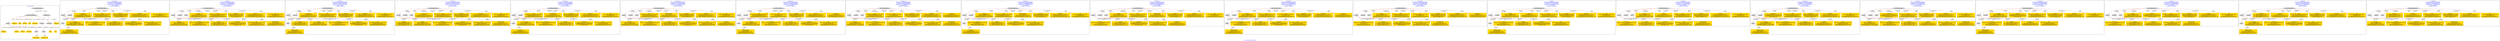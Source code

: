 digraph n0 {
fontcolor="blue"
remincross="true"
label="s26-s-san-francisco-moma.json"
subgraph cluster_0 {
label="1-correct model"
n2[style="filled",color="white",fillcolor="lightgray",label="CulturalHeritageObject1"];
n3[style="filled",color="white",fillcolor="lightgray",label="Person1"];
n4[shape="plaintext",style="filled",fillcolor="gold",label="dimensions"];
n5[shape="plaintext",style="filled",fillcolor="gold",label="credit"];
n6[shape="plaintext",style="filled",fillcolor="gold",label="copyright"];
n7[shape="plaintext",style="filled",fillcolor="gold",label="title"];
n8[shape="plaintext",style="filled",fillcolor="gold",label="accession-id"];
n9[style="filled",color="white",fillcolor="lightgray",label="Concept1"];
n10[style="filled",color="white",fillcolor="lightgray",label="Document1"];
n11[shape="plaintext",style="filled",fillcolor="gold",label="nationality"];
n12[shape="plaintext",style="filled",fillcolor="gold",label="birthYear"];
n13[shape="plaintext",style="filled",fillcolor="gold",label="deathYear"];
n14[shape="plaintext",style="filled",fillcolor="gold",label="artistName"];
n15[style="filled",color="white",fillcolor="lightgray",label="Place1"];
n16[style="filled",color="white",fillcolor="lightgray",label="Place2"];
n17[shape="plaintext",style="filled",fillcolor="gold",label="birthPlaceLabel"];
n18[shape="plaintext",style="filled",fillcolor="gold",label="deathPlaceLabel"];
n19[style="filled",color="white",fillcolor="lightgray",label="EuropeanaAggregation1"];
n20[style="filled",color="white",fillcolor="lightgray",label="WebResource1"];
n21[shape="plaintext",style="filled",fillcolor="gold",label="image-URL"];
n22[shape="plaintext",style="filled",fillcolor="gold",label="type"];
n23[shape="plaintext",style="filled",fillcolor="gold",label="url"];
}
subgraph cluster_1 {
label="candidate 0\nlink coherence:0.8571428571428571\nnode coherence:0.8666666666666667\nconfidence:0.5317163659790837\nmapping score:0.5721882836091895\ncost:211.99999\n-precision:0.64-recall:0.43"
n25[style="filled",color="white",fillcolor="lightgray",label="CulturalHeritageObject1"];
n26[style="filled",color="white",fillcolor="lightgray",label="Person1"];
n27[style="filled",color="white",fillcolor="lightgray",label="Concept1"];
n28[style="filled",color="white",fillcolor="lightgray",label="Place1"];
n29[shape="plaintext",style="filled",fillcolor="gold",label="copyright\n[Place,label,0.468]\n[Person,nameOfThePerson,0.402]\n[CulturalHeritageObject,provenance,0.069]\n[CulturalHeritageObject,title,0.061]"];
n30[shape="plaintext",style="filled",fillcolor="gold",label="credit\n[CulturalHeritageObject,provenance,0.873]\n[Person,nameOfThePerson,0.107]\n[CulturalHeritageObject,title,0.016]\n[CulturalHeritageObject,rightsHolder,0.004]"];
n31[shape="plaintext",style="filled",fillcolor="gold",label="dimensions\n[CulturalHeritageObject,extent,0.912]\n[Person,nameOfThePerson,0.088]\n[CulturalHeritageObject,title,0.0]\n[Person,dateOfDeath,0.0]"];
n32[shape="plaintext",style="filled",fillcolor="gold",label="birthPlaceLabel\n[Place,label,0.968]\n[Person,nameOfThePerson,0.015]\n[CulturalHeritageObject,title,0.013]\n[CulturalHeritageObject,provenance,0.004]"];
n33[shape="plaintext",style="filled",fillcolor="gold",label="artistName\n[Person,nameOfThePerson,0.905]\n[CulturalHeritageObject,provenance,0.077]\n[CulturalHeritageObject,title,0.013]\n[CulturalHeritageObject,accessionNumber,0.005]"];
n34[shape="plaintext",style="filled",fillcolor="gold",label="birthYear\n[Person,dateOfDeath,0.67]\n[Person,dateOfBirth,0.238]\n[CulturalHeritageObject,created,0.089]\n[CulturalHeritageObject,provenance,0.003]"];
n35[shape="plaintext",style="filled",fillcolor="gold",label="nationality\n[Person,countryAssociatedWithThePerson,0.993]\n[Place,label,0.007]\n[Person,nameOfThePerson,0.001]\n[CulturalHeritageObject,title,0.0]"];
n36[shape="plaintext",style="filled",fillcolor="gold",label="deathYear\n[Person,dateOfDeath,0.95]\n[CulturalHeritageObject,created,0.027]\n[Person,dateOfBirth,0.022]\n[CulturalHeritageObject,provenance,0.0]"];
n37[shape="plaintext",style="filled",fillcolor="gold",label="accession-id\n[Person,nameOfThePerson,0.761]\n[CulturalHeritageObject,provenance,0.095]\n[CulturalHeritageObject,extent,0.086]\n[Place,label,0.059]"];
n38[shape="plaintext",style="filled",fillcolor="gold",label="type\n[CulturalHeritageObject,provenance,0.595]\n[Concept,prefLabel,0.36]\n[CulturalHeritageObject,title,0.028]\n[CulturalHeritageObject,medium,0.016]"];
n39[shape="plaintext",style="filled",fillcolor="gold",label="title\n[CulturalHeritageObject,title,0.59]\n[Place,label,0.248]\n[Person,nameOfThePerson,0.142]\n[CulturalHeritageObject,provenance,0.021]"];
}
subgraph cluster_2 {
label="candidate 1\nlink coherence:0.8571428571428571\nnode coherence:0.8666666666666667\nconfidence:0.5317163659790837\nmapping score:0.5721882836091895\ncost:212.009992\n-precision:0.64-recall:0.43"
n41[style="filled",color="white",fillcolor="lightgray",label="CulturalHeritageObject1"];
n42[style="filled",color="white",fillcolor="lightgray",label="Person1"];
n43[style="filled",color="white",fillcolor="lightgray",label="Concept1"];
n44[style="filled",color="white",fillcolor="lightgray",label="Place1"];
n45[shape="plaintext",style="filled",fillcolor="gold",label="copyright\n[Place,label,0.468]\n[Person,nameOfThePerson,0.402]\n[CulturalHeritageObject,provenance,0.069]\n[CulturalHeritageObject,title,0.061]"];
n46[shape="plaintext",style="filled",fillcolor="gold",label="credit\n[CulturalHeritageObject,provenance,0.873]\n[Person,nameOfThePerson,0.107]\n[CulturalHeritageObject,title,0.016]\n[CulturalHeritageObject,rightsHolder,0.004]"];
n47[shape="plaintext",style="filled",fillcolor="gold",label="dimensions\n[CulturalHeritageObject,extent,0.912]\n[Person,nameOfThePerson,0.088]\n[CulturalHeritageObject,title,0.0]\n[Person,dateOfDeath,0.0]"];
n48[shape="plaintext",style="filled",fillcolor="gold",label="birthPlaceLabel\n[Place,label,0.968]\n[Person,nameOfThePerson,0.015]\n[CulturalHeritageObject,title,0.013]\n[CulturalHeritageObject,provenance,0.004]"];
n49[shape="plaintext",style="filled",fillcolor="gold",label="artistName\n[Person,nameOfThePerson,0.905]\n[CulturalHeritageObject,provenance,0.077]\n[CulturalHeritageObject,title,0.013]\n[CulturalHeritageObject,accessionNumber,0.005]"];
n50[shape="plaintext",style="filled",fillcolor="gold",label="birthYear\n[Person,dateOfDeath,0.67]\n[Person,dateOfBirth,0.238]\n[CulturalHeritageObject,created,0.089]\n[CulturalHeritageObject,provenance,0.003]"];
n51[shape="plaintext",style="filled",fillcolor="gold",label="nationality\n[Person,countryAssociatedWithThePerson,0.993]\n[Place,label,0.007]\n[Person,nameOfThePerson,0.001]\n[CulturalHeritageObject,title,0.0]"];
n52[shape="plaintext",style="filled",fillcolor="gold",label="deathYear\n[Person,dateOfDeath,0.95]\n[CulturalHeritageObject,created,0.027]\n[Person,dateOfBirth,0.022]\n[CulturalHeritageObject,provenance,0.0]"];
n53[shape="plaintext",style="filled",fillcolor="gold",label="accession-id\n[Person,nameOfThePerson,0.761]\n[CulturalHeritageObject,provenance,0.095]\n[CulturalHeritageObject,extent,0.086]\n[Place,label,0.059]"];
n54[shape="plaintext",style="filled",fillcolor="gold",label="type\n[CulturalHeritageObject,provenance,0.595]\n[Concept,prefLabel,0.36]\n[CulturalHeritageObject,title,0.028]\n[CulturalHeritageObject,medium,0.016]"];
n55[shape="plaintext",style="filled",fillcolor="gold",label="title\n[CulturalHeritageObject,title,0.59]\n[Place,label,0.248]\n[Person,nameOfThePerson,0.142]\n[CulturalHeritageObject,provenance,0.021]"];
}
subgraph cluster_3 {
label="candidate 10\nlink coherence:0.8571428571428571\nnode coherence:0.8666666666666667\nconfidence:0.48668911014012367\nmapping score:0.5571791983295361\ncost:211.99999\n-precision:0.5-recall:0.33"
n57[style="filled",color="white",fillcolor="lightgray",label="CulturalHeritageObject1"];
n58[style="filled",color="white",fillcolor="lightgray",label="Person1"];
n59[style="filled",color="white",fillcolor="lightgray",label="Concept1"];
n60[style="filled",color="white",fillcolor="lightgray",label="Place1"];
n61[shape="plaintext",style="filled",fillcolor="gold",label="copyright\n[Place,label,0.468]\n[Person,nameOfThePerson,0.402]\n[CulturalHeritageObject,provenance,0.069]\n[CulturalHeritageObject,title,0.061]"];
n62[shape="plaintext",style="filled",fillcolor="gold",label="credit\n[CulturalHeritageObject,provenance,0.873]\n[Person,nameOfThePerson,0.107]\n[CulturalHeritageObject,title,0.016]\n[CulturalHeritageObject,rightsHolder,0.004]"];
n63[shape="plaintext",style="filled",fillcolor="gold",label="dimensions\n[CulturalHeritageObject,extent,0.912]\n[Person,nameOfThePerson,0.088]\n[CulturalHeritageObject,title,0.0]\n[Person,dateOfDeath,0.0]"];
n64[shape="plaintext",style="filled",fillcolor="gold",label="birthPlaceLabel\n[Place,label,0.968]\n[Person,nameOfThePerson,0.015]\n[CulturalHeritageObject,title,0.013]\n[CulturalHeritageObject,provenance,0.004]"];
n65[shape="plaintext",style="filled",fillcolor="gold",label="artistName\n[Person,nameOfThePerson,0.905]\n[CulturalHeritageObject,provenance,0.077]\n[CulturalHeritageObject,title,0.013]\n[CulturalHeritageObject,accessionNumber,0.005]"];
n66[shape="plaintext",style="filled",fillcolor="gold",label="deathYear\n[Person,dateOfDeath,0.95]\n[CulturalHeritageObject,created,0.027]\n[Person,dateOfBirth,0.022]\n[CulturalHeritageObject,provenance,0.0]"];
n67[shape="plaintext",style="filled",fillcolor="gold",label="birthYear\n[Person,dateOfDeath,0.67]\n[Person,dateOfBirth,0.238]\n[CulturalHeritageObject,created,0.089]\n[CulturalHeritageObject,provenance,0.003]"];
n68[shape="plaintext",style="filled",fillcolor="gold",label="nationality\n[Person,countryAssociatedWithThePerson,0.993]\n[Place,label,0.007]\n[Person,nameOfThePerson,0.001]\n[CulturalHeritageObject,title,0.0]"];
n69[shape="plaintext",style="filled",fillcolor="gold",label="accession-id\n[Person,nameOfThePerson,0.761]\n[CulturalHeritageObject,provenance,0.095]\n[CulturalHeritageObject,extent,0.086]\n[Place,label,0.059]"];
n70[shape="plaintext",style="filled",fillcolor="gold",label="type\n[CulturalHeritageObject,provenance,0.595]\n[Concept,prefLabel,0.36]\n[CulturalHeritageObject,title,0.028]\n[CulturalHeritageObject,medium,0.016]"];
n71[shape="plaintext",style="filled",fillcolor="gold",label="title\n[CulturalHeritageObject,title,0.59]\n[Place,label,0.248]\n[Person,nameOfThePerson,0.142]\n[CulturalHeritageObject,provenance,0.021]"];
}
subgraph cluster_4 {
label="candidate 11\nlink coherence:0.8571428571428571\nnode coherence:0.8666666666666667\nconfidence:0.48668911014012367\nmapping score:0.5571791983295361\ncost:212.009992\n-precision:0.5-recall:0.33"
n73[style="filled",color="white",fillcolor="lightgray",label="CulturalHeritageObject1"];
n74[style="filled",color="white",fillcolor="lightgray",label="Person1"];
n75[style="filled",color="white",fillcolor="lightgray",label="Concept1"];
n76[style="filled",color="white",fillcolor="lightgray",label="Place1"];
n77[shape="plaintext",style="filled",fillcolor="gold",label="copyright\n[Place,label,0.468]\n[Person,nameOfThePerson,0.402]\n[CulturalHeritageObject,provenance,0.069]\n[CulturalHeritageObject,title,0.061]"];
n78[shape="plaintext",style="filled",fillcolor="gold",label="credit\n[CulturalHeritageObject,provenance,0.873]\n[Person,nameOfThePerson,0.107]\n[CulturalHeritageObject,title,0.016]\n[CulturalHeritageObject,rightsHolder,0.004]"];
n79[shape="plaintext",style="filled",fillcolor="gold",label="dimensions\n[CulturalHeritageObject,extent,0.912]\n[Person,nameOfThePerson,0.088]\n[CulturalHeritageObject,title,0.0]\n[Person,dateOfDeath,0.0]"];
n80[shape="plaintext",style="filled",fillcolor="gold",label="birthPlaceLabel\n[Place,label,0.968]\n[Person,nameOfThePerson,0.015]\n[CulturalHeritageObject,title,0.013]\n[CulturalHeritageObject,provenance,0.004]"];
n81[shape="plaintext",style="filled",fillcolor="gold",label="artistName\n[Person,nameOfThePerson,0.905]\n[CulturalHeritageObject,provenance,0.077]\n[CulturalHeritageObject,title,0.013]\n[CulturalHeritageObject,accessionNumber,0.005]"];
n82[shape="plaintext",style="filled",fillcolor="gold",label="deathYear\n[Person,dateOfDeath,0.95]\n[CulturalHeritageObject,created,0.027]\n[Person,dateOfBirth,0.022]\n[CulturalHeritageObject,provenance,0.0]"];
n83[shape="plaintext",style="filled",fillcolor="gold",label="birthYear\n[Person,dateOfDeath,0.67]\n[Person,dateOfBirth,0.238]\n[CulturalHeritageObject,created,0.089]\n[CulturalHeritageObject,provenance,0.003]"];
n84[shape="plaintext",style="filled",fillcolor="gold",label="nationality\n[Person,countryAssociatedWithThePerson,0.993]\n[Place,label,0.007]\n[Person,nameOfThePerson,0.001]\n[CulturalHeritageObject,title,0.0]"];
n85[shape="plaintext",style="filled",fillcolor="gold",label="accession-id\n[Person,nameOfThePerson,0.761]\n[CulturalHeritageObject,provenance,0.095]\n[CulturalHeritageObject,extent,0.086]\n[Place,label,0.059]"];
n86[shape="plaintext",style="filled",fillcolor="gold",label="type\n[CulturalHeritageObject,provenance,0.595]\n[Concept,prefLabel,0.36]\n[CulturalHeritageObject,title,0.028]\n[CulturalHeritageObject,medium,0.016]"];
n87[shape="plaintext",style="filled",fillcolor="gold",label="title\n[CulturalHeritageObject,title,0.59]\n[Place,label,0.248]\n[Person,nameOfThePerson,0.142]\n[CulturalHeritageObject,provenance,0.021]"];
}
subgraph cluster_5 {
label="candidate 12\nlink coherence:0.8571428571428571\nnode coherence:0.8666666666666667\nconfidence:0.48041875219092006\nmapping score:0.555089079013135\ncost:211.99999\n-precision:0.57-recall:0.38"
n89[style="filled",color="white",fillcolor="lightgray",label="CulturalHeritageObject1"];
n90[style="filled",color="white",fillcolor="lightgray",label="Person1"];
n91[style="filled",color="white",fillcolor="lightgray",label="Concept1"];
n92[style="filled",color="white",fillcolor="lightgray",label="Place1"];
n93[shape="plaintext",style="filled",fillcolor="gold",label="credit\n[CulturalHeritageObject,provenance,0.873]\n[Person,nameOfThePerson,0.107]\n[CulturalHeritageObject,title,0.016]\n[CulturalHeritageObject,rightsHolder,0.004]"];
n94[shape="plaintext",style="filled",fillcolor="gold",label="birthPlaceLabel\n[Place,label,0.968]\n[Person,nameOfThePerson,0.015]\n[CulturalHeritageObject,title,0.013]\n[CulturalHeritageObject,provenance,0.004]"];
n95[shape="plaintext",style="filled",fillcolor="gold",label="dimensions\n[CulturalHeritageObject,extent,0.912]\n[Person,nameOfThePerson,0.088]\n[CulturalHeritageObject,title,0.0]\n[Person,dateOfDeath,0.0]"];
n96[shape="plaintext",style="filled",fillcolor="gold",label="copyright\n[Place,label,0.468]\n[Person,nameOfThePerson,0.402]\n[CulturalHeritageObject,provenance,0.069]\n[CulturalHeritageObject,title,0.061]"];
n97[shape="plaintext",style="filled",fillcolor="gold",label="artistName\n[Person,nameOfThePerson,0.905]\n[CulturalHeritageObject,provenance,0.077]\n[CulturalHeritageObject,title,0.013]\n[CulturalHeritageObject,accessionNumber,0.005]"];
n98[shape="plaintext",style="filled",fillcolor="gold",label="birthYear\n[Person,dateOfDeath,0.67]\n[Person,dateOfBirth,0.238]\n[CulturalHeritageObject,created,0.089]\n[CulturalHeritageObject,provenance,0.003]"];
n99[shape="plaintext",style="filled",fillcolor="gold",label="nationality\n[Person,countryAssociatedWithThePerson,0.993]\n[Place,label,0.007]\n[Person,nameOfThePerson,0.001]\n[CulturalHeritageObject,title,0.0]"];
n100[shape="plaintext",style="filled",fillcolor="gold",label="deathYear\n[Person,dateOfDeath,0.95]\n[CulturalHeritageObject,created,0.027]\n[Person,dateOfBirth,0.022]\n[CulturalHeritageObject,provenance,0.0]"];
n101[shape="plaintext",style="filled",fillcolor="gold",label="accession-id\n[Person,nameOfThePerson,0.761]\n[CulturalHeritageObject,provenance,0.095]\n[CulturalHeritageObject,extent,0.086]\n[Place,label,0.059]"];
n102[shape="plaintext",style="filled",fillcolor="gold",label="type\n[CulturalHeritageObject,provenance,0.595]\n[Concept,prefLabel,0.36]\n[CulturalHeritageObject,title,0.028]\n[CulturalHeritageObject,medium,0.016]"];
n103[shape="plaintext",style="filled",fillcolor="gold",label="title\n[CulturalHeritageObject,title,0.59]\n[Place,label,0.248]\n[Person,nameOfThePerson,0.142]\n[CulturalHeritageObject,provenance,0.021]"];
}
subgraph cluster_6 {
label="candidate 13\nlink coherence:0.8571428571428571\nnode coherence:0.8666666666666667\nconfidence:0.48041875219092006\nmapping score:0.555089079013135\ncost:212.009992\n-precision:0.57-recall:0.38"
n105[style="filled",color="white",fillcolor="lightgray",label="CulturalHeritageObject1"];
n106[style="filled",color="white",fillcolor="lightgray",label="Person1"];
n107[style="filled",color="white",fillcolor="lightgray",label="Concept1"];
n108[style="filled",color="white",fillcolor="lightgray",label="Place1"];
n109[shape="plaintext",style="filled",fillcolor="gold",label="credit\n[CulturalHeritageObject,provenance,0.873]\n[Person,nameOfThePerson,0.107]\n[CulturalHeritageObject,title,0.016]\n[CulturalHeritageObject,rightsHolder,0.004]"];
n110[shape="plaintext",style="filled",fillcolor="gold",label="birthPlaceLabel\n[Place,label,0.968]\n[Person,nameOfThePerson,0.015]\n[CulturalHeritageObject,title,0.013]\n[CulturalHeritageObject,provenance,0.004]"];
n111[shape="plaintext",style="filled",fillcolor="gold",label="dimensions\n[CulturalHeritageObject,extent,0.912]\n[Person,nameOfThePerson,0.088]\n[CulturalHeritageObject,title,0.0]\n[Person,dateOfDeath,0.0]"];
n112[shape="plaintext",style="filled",fillcolor="gold",label="copyright\n[Place,label,0.468]\n[Person,nameOfThePerson,0.402]\n[CulturalHeritageObject,provenance,0.069]\n[CulturalHeritageObject,title,0.061]"];
n113[shape="plaintext",style="filled",fillcolor="gold",label="artistName\n[Person,nameOfThePerson,0.905]\n[CulturalHeritageObject,provenance,0.077]\n[CulturalHeritageObject,title,0.013]\n[CulturalHeritageObject,accessionNumber,0.005]"];
n114[shape="plaintext",style="filled",fillcolor="gold",label="birthYear\n[Person,dateOfDeath,0.67]\n[Person,dateOfBirth,0.238]\n[CulturalHeritageObject,created,0.089]\n[CulturalHeritageObject,provenance,0.003]"];
n115[shape="plaintext",style="filled",fillcolor="gold",label="nationality\n[Person,countryAssociatedWithThePerson,0.993]\n[Place,label,0.007]\n[Person,nameOfThePerson,0.001]\n[CulturalHeritageObject,title,0.0]"];
n116[shape="plaintext",style="filled",fillcolor="gold",label="deathYear\n[Person,dateOfDeath,0.95]\n[CulturalHeritageObject,created,0.027]\n[Person,dateOfBirth,0.022]\n[CulturalHeritageObject,provenance,0.0]"];
n117[shape="plaintext",style="filled",fillcolor="gold",label="accession-id\n[Person,nameOfThePerson,0.761]\n[CulturalHeritageObject,provenance,0.095]\n[CulturalHeritageObject,extent,0.086]\n[Place,label,0.059]"];
n118[shape="plaintext",style="filled",fillcolor="gold",label="type\n[CulturalHeritageObject,provenance,0.595]\n[Concept,prefLabel,0.36]\n[CulturalHeritageObject,title,0.028]\n[CulturalHeritageObject,medium,0.016]"];
n119[shape="plaintext",style="filled",fillcolor="gold",label="title\n[CulturalHeritageObject,title,0.59]\n[Place,label,0.248]\n[Person,nameOfThePerson,0.142]\n[CulturalHeritageObject,provenance,0.021]"];
}
subgraph cluster_7 {
label="candidate 14\nlink coherence:0.8571428571428571\nnode coherence:0.8666666666666667\nconfidence:0.47920460323805897\nmapping score:0.5546843626955146\ncost:211.99999\n-precision:0.57-recall:0.38"
n121[style="filled",color="white",fillcolor="lightgray",label="CulturalHeritageObject1"];
n122[style="filled",color="white",fillcolor="lightgray",label="Person1"];
n123[style="filled",color="white",fillcolor="lightgray",label="Concept1"];
n124[style="filled",color="white",fillcolor="lightgray",label="Place1"];
n125[shape="plaintext",style="filled",fillcolor="gold",label="credit\n[CulturalHeritageObject,provenance,0.873]\n[Person,nameOfThePerson,0.107]\n[CulturalHeritageObject,title,0.016]\n[CulturalHeritageObject,rightsHolder,0.004]"];
n126[shape="plaintext",style="filled",fillcolor="gold",label="title\n[CulturalHeritageObject,title,0.59]\n[Place,label,0.248]\n[Person,nameOfThePerson,0.142]\n[CulturalHeritageObject,provenance,0.021]"];
n127[shape="plaintext",style="filled",fillcolor="gold",label="dimensions\n[CulturalHeritageObject,extent,0.912]\n[Person,nameOfThePerson,0.088]\n[CulturalHeritageObject,title,0.0]\n[Person,dateOfDeath,0.0]"];
n128[shape="plaintext",style="filled",fillcolor="gold",label="birthPlaceLabel\n[Place,label,0.968]\n[Person,nameOfThePerson,0.015]\n[CulturalHeritageObject,title,0.013]\n[CulturalHeritageObject,provenance,0.004]"];
n129[shape="plaintext",style="filled",fillcolor="gold",label="artistName\n[Person,nameOfThePerson,0.905]\n[CulturalHeritageObject,provenance,0.077]\n[CulturalHeritageObject,title,0.013]\n[CulturalHeritageObject,accessionNumber,0.005]"];
n130[shape="plaintext",style="filled",fillcolor="gold",label="birthYear\n[Person,dateOfDeath,0.67]\n[Person,dateOfBirth,0.238]\n[CulturalHeritageObject,created,0.089]\n[CulturalHeritageObject,provenance,0.003]"];
n131[shape="plaintext",style="filled",fillcolor="gold",label="nationality\n[Person,countryAssociatedWithThePerson,0.993]\n[Place,label,0.007]\n[Person,nameOfThePerson,0.001]\n[CulturalHeritageObject,title,0.0]"];
n132[shape="plaintext",style="filled",fillcolor="gold",label="deathYear\n[Person,dateOfDeath,0.95]\n[CulturalHeritageObject,created,0.027]\n[Person,dateOfBirth,0.022]\n[CulturalHeritageObject,provenance,0.0]"];
n133[shape="plaintext",style="filled",fillcolor="gold",label="accession-id\n[Person,nameOfThePerson,0.761]\n[CulturalHeritageObject,provenance,0.095]\n[CulturalHeritageObject,extent,0.086]\n[Place,label,0.059]"];
n134[shape="plaintext",style="filled",fillcolor="gold",label="type\n[CulturalHeritageObject,provenance,0.595]\n[Concept,prefLabel,0.36]\n[CulturalHeritageObject,title,0.028]\n[CulturalHeritageObject,medium,0.016]"];
n135[shape="plaintext",style="filled",fillcolor="gold",label="copyright\n[Place,label,0.468]\n[Person,nameOfThePerson,0.402]\n[CulturalHeritageObject,provenance,0.069]\n[CulturalHeritageObject,title,0.061]"];
}
subgraph cluster_8 {
label="candidate 15\nlink coherence:0.8571428571428571\nnode coherence:0.8666666666666667\nconfidence:0.47920460323805897\nmapping score:0.5546843626955146\ncost:212.009992\n-precision:0.57-recall:0.38"
n137[style="filled",color="white",fillcolor="lightgray",label="CulturalHeritageObject1"];
n138[style="filled",color="white",fillcolor="lightgray",label="Person1"];
n139[style="filled",color="white",fillcolor="lightgray",label="Concept1"];
n140[style="filled",color="white",fillcolor="lightgray",label="Place1"];
n141[shape="plaintext",style="filled",fillcolor="gold",label="credit\n[CulturalHeritageObject,provenance,0.873]\n[Person,nameOfThePerson,0.107]\n[CulturalHeritageObject,title,0.016]\n[CulturalHeritageObject,rightsHolder,0.004]"];
n142[shape="plaintext",style="filled",fillcolor="gold",label="title\n[CulturalHeritageObject,title,0.59]\n[Place,label,0.248]\n[Person,nameOfThePerson,0.142]\n[CulturalHeritageObject,provenance,0.021]"];
n143[shape="plaintext",style="filled",fillcolor="gold",label="dimensions\n[CulturalHeritageObject,extent,0.912]\n[Person,nameOfThePerson,0.088]\n[CulturalHeritageObject,title,0.0]\n[Person,dateOfDeath,0.0]"];
n144[shape="plaintext",style="filled",fillcolor="gold",label="birthPlaceLabel\n[Place,label,0.968]\n[Person,nameOfThePerson,0.015]\n[CulturalHeritageObject,title,0.013]\n[CulturalHeritageObject,provenance,0.004]"];
n145[shape="plaintext",style="filled",fillcolor="gold",label="artistName\n[Person,nameOfThePerson,0.905]\n[CulturalHeritageObject,provenance,0.077]\n[CulturalHeritageObject,title,0.013]\n[CulturalHeritageObject,accessionNumber,0.005]"];
n146[shape="plaintext",style="filled",fillcolor="gold",label="birthYear\n[Person,dateOfDeath,0.67]\n[Person,dateOfBirth,0.238]\n[CulturalHeritageObject,created,0.089]\n[CulturalHeritageObject,provenance,0.003]"];
n147[shape="plaintext",style="filled",fillcolor="gold",label="nationality\n[Person,countryAssociatedWithThePerson,0.993]\n[Place,label,0.007]\n[Person,nameOfThePerson,0.001]\n[CulturalHeritageObject,title,0.0]"];
n148[shape="plaintext",style="filled",fillcolor="gold",label="deathYear\n[Person,dateOfDeath,0.95]\n[CulturalHeritageObject,created,0.027]\n[Person,dateOfBirth,0.022]\n[CulturalHeritageObject,provenance,0.0]"];
n149[shape="plaintext",style="filled",fillcolor="gold",label="accession-id\n[Person,nameOfThePerson,0.761]\n[CulturalHeritageObject,provenance,0.095]\n[CulturalHeritageObject,extent,0.086]\n[Place,label,0.059]"];
n150[shape="plaintext",style="filled",fillcolor="gold",label="type\n[CulturalHeritageObject,provenance,0.595]\n[Concept,prefLabel,0.36]\n[CulturalHeritageObject,title,0.028]\n[CulturalHeritageObject,medium,0.016]"];
n151[shape="plaintext",style="filled",fillcolor="gold",label="copyright\n[Place,label,0.468]\n[Person,nameOfThePerson,0.402]\n[CulturalHeritageObject,provenance,0.069]\n[CulturalHeritageObject,title,0.061]"];
}
subgraph cluster_9 {
label="candidate 16\nlink coherence:0.8571428571428571\nnode coherence:0.8666666666666667\nconfidence:0.46693648760327255\nmapping score:0.5505949908172524\ncost:211.99999\n-precision:0.5-recall:0.33"
n153[style="filled",color="white",fillcolor="lightgray",label="CulturalHeritageObject1"];
n154[style="filled",color="white",fillcolor="lightgray",label="Person1"];
n155[style="filled",color="white",fillcolor="lightgray",label="Concept1"];
n156[style="filled",color="white",fillcolor="lightgray",label="Place1"];
n157[shape="plaintext",style="filled",fillcolor="gold",label="birthYear\n[Person,dateOfDeath,0.67]\n[Person,dateOfBirth,0.238]\n[CulturalHeritageObject,created,0.089]\n[CulturalHeritageObject,provenance,0.003]"];
n158[shape="plaintext",style="filled",fillcolor="gold",label="credit\n[CulturalHeritageObject,provenance,0.873]\n[Person,nameOfThePerson,0.107]\n[CulturalHeritageObject,title,0.016]\n[CulturalHeritageObject,rightsHolder,0.004]"];
n159[shape="plaintext",style="filled",fillcolor="gold",label="birthPlaceLabel\n[Place,label,0.968]\n[Person,nameOfThePerson,0.015]\n[CulturalHeritageObject,title,0.013]\n[CulturalHeritageObject,provenance,0.004]"];
n160[shape="plaintext",style="filled",fillcolor="gold",label="dimensions\n[CulturalHeritageObject,extent,0.912]\n[Person,nameOfThePerson,0.088]\n[CulturalHeritageObject,title,0.0]\n[Person,dateOfDeath,0.0]"];
n161[shape="plaintext",style="filled",fillcolor="gold",label="copyright\n[Place,label,0.468]\n[Person,nameOfThePerson,0.402]\n[CulturalHeritageObject,provenance,0.069]\n[CulturalHeritageObject,title,0.061]"];
n162[shape="plaintext",style="filled",fillcolor="gold",label="artistName\n[Person,nameOfThePerson,0.905]\n[CulturalHeritageObject,provenance,0.077]\n[CulturalHeritageObject,title,0.013]\n[CulturalHeritageObject,accessionNumber,0.005]"];
n163[shape="plaintext",style="filled",fillcolor="gold",label="nationality\n[Person,countryAssociatedWithThePerson,0.993]\n[Place,label,0.007]\n[Person,nameOfThePerson,0.001]\n[CulturalHeritageObject,title,0.0]"];
n164[shape="plaintext",style="filled",fillcolor="gold",label="deathYear\n[Person,dateOfDeath,0.95]\n[CulturalHeritageObject,created,0.027]\n[Person,dateOfBirth,0.022]\n[CulturalHeritageObject,provenance,0.0]"];
n165[shape="plaintext",style="filled",fillcolor="gold",label="accession-id\n[Person,nameOfThePerson,0.761]\n[CulturalHeritageObject,provenance,0.095]\n[CulturalHeritageObject,extent,0.086]\n[Place,label,0.059]"];
n166[shape="plaintext",style="filled",fillcolor="gold",label="type\n[CulturalHeritageObject,provenance,0.595]\n[Concept,prefLabel,0.36]\n[CulturalHeritageObject,title,0.028]\n[CulturalHeritageObject,medium,0.016]"];
n167[shape="plaintext",style="filled",fillcolor="gold",label="title\n[CulturalHeritageObject,title,0.59]\n[Place,label,0.248]\n[Person,nameOfThePerson,0.142]\n[CulturalHeritageObject,provenance,0.021]"];
}
subgraph cluster_10 {
label="candidate 17\nlink coherence:0.8571428571428571\nnode coherence:0.8666666666666667\nconfidence:0.46693648760327255\nmapping score:0.5505949908172524\ncost:212.009992\n-precision:0.5-recall:0.33"
n169[style="filled",color="white",fillcolor="lightgray",label="CulturalHeritageObject1"];
n170[style="filled",color="white",fillcolor="lightgray",label="Person1"];
n171[style="filled",color="white",fillcolor="lightgray",label="Concept1"];
n172[style="filled",color="white",fillcolor="lightgray",label="Place1"];
n173[shape="plaintext",style="filled",fillcolor="gold",label="birthYear\n[Person,dateOfDeath,0.67]\n[Person,dateOfBirth,0.238]\n[CulturalHeritageObject,created,0.089]\n[CulturalHeritageObject,provenance,0.003]"];
n174[shape="plaintext",style="filled",fillcolor="gold",label="credit\n[CulturalHeritageObject,provenance,0.873]\n[Person,nameOfThePerson,0.107]\n[CulturalHeritageObject,title,0.016]\n[CulturalHeritageObject,rightsHolder,0.004]"];
n175[shape="plaintext",style="filled",fillcolor="gold",label="birthPlaceLabel\n[Place,label,0.968]\n[Person,nameOfThePerson,0.015]\n[CulturalHeritageObject,title,0.013]\n[CulturalHeritageObject,provenance,0.004]"];
n176[shape="plaintext",style="filled",fillcolor="gold",label="dimensions\n[CulturalHeritageObject,extent,0.912]\n[Person,nameOfThePerson,0.088]\n[CulturalHeritageObject,title,0.0]\n[Person,dateOfDeath,0.0]"];
n177[shape="plaintext",style="filled",fillcolor="gold",label="copyright\n[Place,label,0.468]\n[Person,nameOfThePerson,0.402]\n[CulturalHeritageObject,provenance,0.069]\n[CulturalHeritageObject,title,0.061]"];
n178[shape="plaintext",style="filled",fillcolor="gold",label="artistName\n[Person,nameOfThePerson,0.905]\n[CulturalHeritageObject,provenance,0.077]\n[CulturalHeritageObject,title,0.013]\n[CulturalHeritageObject,accessionNumber,0.005]"];
n179[shape="plaintext",style="filled",fillcolor="gold",label="nationality\n[Person,countryAssociatedWithThePerson,0.993]\n[Place,label,0.007]\n[Person,nameOfThePerson,0.001]\n[CulturalHeritageObject,title,0.0]"];
n180[shape="plaintext",style="filled",fillcolor="gold",label="deathYear\n[Person,dateOfDeath,0.95]\n[CulturalHeritageObject,created,0.027]\n[Person,dateOfBirth,0.022]\n[CulturalHeritageObject,provenance,0.0]"];
n181[shape="plaintext",style="filled",fillcolor="gold",label="accession-id\n[Person,nameOfThePerson,0.761]\n[CulturalHeritageObject,provenance,0.095]\n[CulturalHeritageObject,extent,0.086]\n[Place,label,0.059]"];
n182[shape="plaintext",style="filled",fillcolor="gold",label="type\n[CulturalHeritageObject,provenance,0.595]\n[Concept,prefLabel,0.36]\n[CulturalHeritageObject,title,0.028]\n[CulturalHeritageObject,medium,0.016]"];
n183[shape="plaintext",style="filled",fillcolor="gold",label="title\n[CulturalHeritageObject,title,0.59]\n[Place,label,0.248]\n[Person,nameOfThePerson,0.142]\n[CulturalHeritageObject,provenance,0.021]"];
}
subgraph cluster_11 {
label="candidate 18\nlink coherence:0.8571428571428571\nnode coherence:0.8666666666666667\nconfidence:0.46572233865041146\nmapping score:0.5501902744996321\ncost:211.99999\n-precision:0.5-recall:0.33"
n185[style="filled",color="white",fillcolor="lightgray",label="CulturalHeritageObject1"];
n186[style="filled",color="white",fillcolor="lightgray",label="Person1"];
n187[style="filled",color="white",fillcolor="lightgray",label="Concept1"];
n188[style="filled",color="white",fillcolor="lightgray",label="Place1"];
n189[shape="plaintext",style="filled",fillcolor="gold",label="birthYear\n[Person,dateOfDeath,0.67]\n[Person,dateOfBirth,0.238]\n[CulturalHeritageObject,created,0.089]\n[CulturalHeritageObject,provenance,0.003]"];
n190[shape="plaintext",style="filled",fillcolor="gold",label="credit\n[CulturalHeritageObject,provenance,0.873]\n[Person,nameOfThePerson,0.107]\n[CulturalHeritageObject,title,0.016]\n[CulturalHeritageObject,rightsHolder,0.004]"];
n191[shape="plaintext",style="filled",fillcolor="gold",label="title\n[CulturalHeritageObject,title,0.59]\n[Place,label,0.248]\n[Person,nameOfThePerson,0.142]\n[CulturalHeritageObject,provenance,0.021]"];
n192[shape="plaintext",style="filled",fillcolor="gold",label="dimensions\n[CulturalHeritageObject,extent,0.912]\n[Person,nameOfThePerson,0.088]\n[CulturalHeritageObject,title,0.0]\n[Person,dateOfDeath,0.0]"];
n193[shape="plaintext",style="filled",fillcolor="gold",label="birthPlaceLabel\n[Place,label,0.968]\n[Person,nameOfThePerson,0.015]\n[CulturalHeritageObject,title,0.013]\n[CulturalHeritageObject,provenance,0.004]"];
n194[shape="plaintext",style="filled",fillcolor="gold",label="artistName\n[Person,nameOfThePerson,0.905]\n[CulturalHeritageObject,provenance,0.077]\n[CulturalHeritageObject,title,0.013]\n[CulturalHeritageObject,accessionNumber,0.005]"];
n195[shape="plaintext",style="filled",fillcolor="gold",label="nationality\n[Person,countryAssociatedWithThePerson,0.993]\n[Place,label,0.007]\n[Person,nameOfThePerson,0.001]\n[CulturalHeritageObject,title,0.0]"];
n196[shape="plaintext",style="filled",fillcolor="gold",label="deathYear\n[Person,dateOfDeath,0.95]\n[CulturalHeritageObject,created,0.027]\n[Person,dateOfBirth,0.022]\n[CulturalHeritageObject,provenance,0.0]"];
n197[shape="plaintext",style="filled",fillcolor="gold",label="accession-id\n[Person,nameOfThePerson,0.761]\n[CulturalHeritageObject,provenance,0.095]\n[CulturalHeritageObject,extent,0.086]\n[Place,label,0.059]"];
n198[shape="plaintext",style="filled",fillcolor="gold",label="type\n[CulturalHeritageObject,provenance,0.595]\n[Concept,prefLabel,0.36]\n[CulturalHeritageObject,title,0.028]\n[CulturalHeritageObject,medium,0.016]"];
n199[shape="plaintext",style="filled",fillcolor="gold",label="copyright\n[Place,label,0.468]\n[Person,nameOfThePerson,0.402]\n[CulturalHeritageObject,provenance,0.069]\n[CulturalHeritageObject,title,0.061]"];
}
subgraph cluster_12 {
label="candidate 19\nlink coherence:0.8571428571428571\nnode coherence:0.8666666666666667\nconfidence:0.46572233865041146\nmapping score:0.5501902744996321\ncost:212.009992\n-precision:0.5-recall:0.33"
n201[style="filled",color="white",fillcolor="lightgray",label="CulturalHeritageObject1"];
n202[style="filled",color="white",fillcolor="lightgray",label="Person1"];
n203[style="filled",color="white",fillcolor="lightgray",label="Concept1"];
n204[style="filled",color="white",fillcolor="lightgray",label="Place1"];
n205[shape="plaintext",style="filled",fillcolor="gold",label="birthYear\n[Person,dateOfDeath,0.67]\n[Person,dateOfBirth,0.238]\n[CulturalHeritageObject,created,0.089]\n[CulturalHeritageObject,provenance,0.003]"];
n206[shape="plaintext",style="filled",fillcolor="gold",label="credit\n[CulturalHeritageObject,provenance,0.873]\n[Person,nameOfThePerson,0.107]\n[CulturalHeritageObject,title,0.016]\n[CulturalHeritageObject,rightsHolder,0.004]"];
n207[shape="plaintext",style="filled",fillcolor="gold",label="title\n[CulturalHeritageObject,title,0.59]\n[Place,label,0.248]\n[Person,nameOfThePerson,0.142]\n[CulturalHeritageObject,provenance,0.021]"];
n208[shape="plaintext",style="filled",fillcolor="gold",label="dimensions\n[CulturalHeritageObject,extent,0.912]\n[Person,nameOfThePerson,0.088]\n[CulturalHeritageObject,title,0.0]\n[Person,dateOfDeath,0.0]"];
n209[shape="plaintext",style="filled",fillcolor="gold",label="birthPlaceLabel\n[Place,label,0.968]\n[Person,nameOfThePerson,0.015]\n[CulturalHeritageObject,title,0.013]\n[CulturalHeritageObject,provenance,0.004]"];
n210[shape="plaintext",style="filled",fillcolor="gold",label="artistName\n[Person,nameOfThePerson,0.905]\n[CulturalHeritageObject,provenance,0.077]\n[CulturalHeritageObject,title,0.013]\n[CulturalHeritageObject,accessionNumber,0.005]"];
n211[shape="plaintext",style="filled",fillcolor="gold",label="nationality\n[Person,countryAssociatedWithThePerson,0.993]\n[Place,label,0.007]\n[Person,nameOfThePerson,0.001]\n[CulturalHeritageObject,title,0.0]"];
n212[shape="plaintext",style="filled",fillcolor="gold",label="deathYear\n[Person,dateOfDeath,0.95]\n[CulturalHeritageObject,created,0.027]\n[Person,dateOfBirth,0.022]\n[CulturalHeritageObject,provenance,0.0]"];
n213[shape="plaintext",style="filled",fillcolor="gold",label="accession-id\n[Person,nameOfThePerson,0.761]\n[CulturalHeritageObject,provenance,0.095]\n[CulturalHeritageObject,extent,0.086]\n[Place,label,0.059]"];
n214[shape="plaintext",style="filled",fillcolor="gold",label="type\n[CulturalHeritageObject,provenance,0.595]\n[Concept,prefLabel,0.36]\n[CulturalHeritageObject,title,0.028]\n[CulturalHeritageObject,medium,0.016]"];
n215[shape="plaintext",style="filled",fillcolor="gold",label="copyright\n[Place,label,0.468]\n[Person,nameOfThePerson,0.402]\n[CulturalHeritageObject,provenance,0.069]\n[CulturalHeritageObject,title,0.061]"];
}
subgraph cluster_13 {
label="candidate 2\nlink coherence:0.8571428571428571\nnode coherence:0.8666666666666667\nconfidence:0.5182341013914362\nmapping score:0.567694195413307\ncost:211.99999\n-precision:0.57-recall:0.38"
n217[style="filled",color="white",fillcolor="lightgray",label="CulturalHeritageObject1"];
n218[style="filled",color="white",fillcolor="lightgray",label="Person1"];
n219[style="filled",color="white",fillcolor="lightgray",label="Concept1"];
n220[style="filled",color="white",fillcolor="lightgray",label="Place1"];
n221[shape="plaintext",style="filled",fillcolor="gold",label="birthYear\n[Person,dateOfDeath,0.67]\n[Person,dateOfBirth,0.238]\n[CulturalHeritageObject,created,0.089]\n[CulturalHeritageObject,provenance,0.003]"];
n222[shape="plaintext",style="filled",fillcolor="gold",label="copyright\n[Place,label,0.468]\n[Person,nameOfThePerson,0.402]\n[CulturalHeritageObject,provenance,0.069]\n[CulturalHeritageObject,title,0.061]"];
n223[shape="plaintext",style="filled",fillcolor="gold",label="credit\n[CulturalHeritageObject,provenance,0.873]\n[Person,nameOfThePerson,0.107]\n[CulturalHeritageObject,title,0.016]\n[CulturalHeritageObject,rightsHolder,0.004]"];
n224[shape="plaintext",style="filled",fillcolor="gold",label="dimensions\n[CulturalHeritageObject,extent,0.912]\n[Person,nameOfThePerson,0.088]\n[CulturalHeritageObject,title,0.0]\n[Person,dateOfDeath,0.0]"];
n225[shape="plaintext",style="filled",fillcolor="gold",label="birthPlaceLabel\n[Place,label,0.968]\n[Person,nameOfThePerson,0.015]\n[CulturalHeritageObject,title,0.013]\n[CulturalHeritageObject,provenance,0.004]"];
n226[shape="plaintext",style="filled",fillcolor="gold",label="artistName\n[Person,nameOfThePerson,0.905]\n[CulturalHeritageObject,provenance,0.077]\n[CulturalHeritageObject,title,0.013]\n[CulturalHeritageObject,accessionNumber,0.005]"];
n227[shape="plaintext",style="filled",fillcolor="gold",label="nationality\n[Person,countryAssociatedWithThePerson,0.993]\n[Place,label,0.007]\n[Person,nameOfThePerson,0.001]\n[CulturalHeritageObject,title,0.0]"];
n228[shape="plaintext",style="filled",fillcolor="gold",label="deathYear\n[Person,dateOfDeath,0.95]\n[CulturalHeritageObject,created,0.027]\n[Person,dateOfBirth,0.022]\n[CulturalHeritageObject,provenance,0.0]"];
n229[shape="plaintext",style="filled",fillcolor="gold",label="accession-id\n[Person,nameOfThePerson,0.761]\n[CulturalHeritageObject,provenance,0.095]\n[CulturalHeritageObject,extent,0.086]\n[Place,label,0.059]"];
n230[shape="plaintext",style="filled",fillcolor="gold",label="type\n[CulturalHeritageObject,provenance,0.595]\n[Concept,prefLabel,0.36]\n[CulturalHeritageObject,title,0.028]\n[CulturalHeritageObject,medium,0.016]"];
n231[shape="plaintext",style="filled",fillcolor="gold",label="title\n[CulturalHeritageObject,title,0.59]\n[Place,label,0.248]\n[Person,nameOfThePerson,0.142]\n[CulturalHeritageObject,provenance,0.021]"];
}
subgraph cluster_14 {
label="candidate 3\nlink coherence:0.8571428571428571\nnode coherence:0.8666666666666667\nconfidence:0.5182341013914362\nmapping score:0.567694195413307\ncost:212.009992\n-precision:0.57-recall:0.38"
n233[style="filled",color="white",fillcolor="lightgray",label="CulturalHeritageObject1"];
n234[style="filled",color="white",fillcolor="lightgray",label="Person1"];
n235[style="filled",color="white",fillcolor="lightgray",label="Concept1"];
n236[style="filled",color="white",fillcolor="lightgray",label="Place1"];
n237[shape="plaintext",style="filled",fillcolor="gold",label="birthYear\n[Person,dateOfDeath,0.67]\n[Person,dateOfBirth,0.238]\n[CulturalHeritageObject,created,0.089]\n[CulturalHeritageObject,provenance,0.003]"];
n238[shape="plaintext",style="filled",fillcolor="gold",label="copyright\n[Place,label,0.468]\n[Person,nameOfThePerson,0.402]\n[CulturalHeritageObject,provenance,0.069]\n[CulturalHeritageObject,title,0.061]"];
n239[shape="plaintext",style="filled",fillcolor="gold",label="credit\n[CulturalHeritageObject,provenance,0.873]\n[Person,nameOfThePerson,0.107]\n[CulturalHeritageObject,title,0.016]\n[CulturalHeritageObject,rightsHolder,0.004]"];
n240[shape="plaintext",style="filled",fillcolor="gold",label="dimensions\n[CulturalHeritageObject,extent,0.912]\n[Person,nameOfThePerson,0.088]\n[CulturalHeritageObject,title,0.0]\n[Person,dateOfDeath,0.0]"];
n241[shape="plaintext",style="filled",fillcolor="gold",label="birthPlaceLabel\n[Place,label,0.968]\n[Person,nameOfThePerson,0.015]\n[CulturalHeritageObject,title,0.013]\n[CulturalHeritageObject,provenance,0.004]"];
n242[shape="plaintext",style="filled",fillcolor="gold",label="artistName\n[Person,nameOfThePerson,0.905]\n[CulturalHeritageObject,provenance,0.077]\n[CulturalHeritageObject,title,0.013]\n[CulturalHeritageObject,accessionNumber,0.005]"];
n243[shape="plaintext",style="filled",fillcolor="gold",label="nationality\n[Person,countryAssociatedWithThePerson,0.993]\n[Place,label,0.007]\n[Person,nameOfThePerson,0.001]\n[CulturalHeritageObject,title,0.0]"];
n244[shape="plaintext",style="filled",fillcolor="gold",label="deathYear\n[Person,dateOfDeath,0.95]\n[CulturalHeritageObject,created,0.027]\n[Person,dateOfBirth,0.022]\n[CulturalHeritageObject,provenance,0.0]"];
n245[shape="plaintext",style="filled",fillcolor="gold",label="accession-id\n[Person,nameOfThePerson,0.761]\n[CulturalHeritageObject,provenance,0.095]\n[CulturalHeritageObject,extent,0.086]\n[Place,label,0.059]"];
n246[shape="plaintext",style="filled",fillcolor="gold",label="type\n[CulturalHeritageObject,provenance,0.595]\n[Concept,prefLabel,0.36]\n[CulturalHeritageObject,title,0.028]\n[CulturalHeritageObject,medium,0.016]"];
n247[shape="plaintext",style="filled",fillcolor="gold",label="title\n[CulturalHeritageObject,title,0.59]\n[Place,label,0.248]\n[Person,nameOfThePerson,0.142]\n[CulturalHeritageObject,provenance,0.021]"];
}
subgraph cluster_15 {
label="candidate 4\nlink coherence:0.8571428571428571\nnode coherence:0.8666666666666667\nconfidence:0.5014857340628729\nmapping score:0.5621114063037859\ncost:211.99999\n-precision:0.64-recall:0.43"
n249[style="filled",color="white",fillcolor="lightgray",label="CulturalHeritageObject1"];
n250[style="filled",color="white",fillcolor="lightgray",label="Person1"];
n251[style="filled",color="white",fillcolor="lightgray",label="Concept1"];
n252[style="filled",color="white",fillcolor="lightgray",label="Place1"];
n253[shape="plaintext",style="filled",fillcolor="gold",label="accession-id\n[Person,nameOfThePerson,0.761]\n[CulturalHeritageObject,provenance,0.095]\n[CulturalHeritageObject,extent,0.086]\n[Place,label,0.059]"];
n254[shape="plaintext",style="filled",fillcolor="gold",label="credit\n[CulturalHeritageObject,provenance,0.873]\n[Person,nameOfThePerson,0.107]\n[CulturalHeritageObject,title,0.016]\n[CulturalHeritageObject,rightsHolder,0.004]"];
n255[shape="plaintext",style="filled",fillcolor="gold",label="dimensions\n[CulturalHeritageObject,extent,0.912]\n[Person,nameOfThePerson,0.088]\n[CulturalHeritageObject,title,0.0]\n[Person,dateOfDeath,0.0]"];
n256[shape="plaintext",style="filled",fillcolor="gold",label="birthPlaceLabel\n[Place,label,0.968]\n[Person,nameOfThePerson,0.015]\n[CulturalHeritageObject,title,0.013]\n[CulturalHeritageObject,provenance,0.004]"];
n257[shape="plaintext",style="filled",fillcolor="gold",label="artistName\n[Person,nameOfThePerson,0.905]\n[CulturalHeritageObject,provenance,0.077]\n[CulturalHeritageObject,title,0.013]\n[CulturalHeritageObject,accessionNumber,0.005]"];
n258[shape="plaintext",style="filled",fillcolor="gold",label="birthYear\n[Person,dateOfDeath,0.67]\n[Person,dateOfBirth,0.238]\n[CulturalHeritageObject,created,0.089]\n[CulturalHeritageObject,provenance,0.003]"];
n259[shape="plaintext",style="filled",fillcolor="gold",label="nationality\n[Person,countryAssociatedWithThePerson,0.993]\n[Place,label,0.007]\n[Person,nameOfThePerson,0.001]\n[CulturalHeritageObject,title,0.0]"];
n260[shape="plaintext",style="filled",fillcolor="gold",label="deathYear\n[Person,dateOfDeath,0.95]\n[CulturalHeritageObject,created,0.027]\n[Person,dateOfBirth,0.022]\n[CulturalHeritageObject,provenance,0.0]"];
n261[shape="plaintext",style="filled",fillcolor="gold",label="copyright\n[Place,label,0.468]\n[Person,nameOfThePerson,0.402]\n[CulturalHeritageObject,provenance,0.069]\n[CulturalHeritageObject,title,0.061]"];
n262[shape="plaintext",style="filled",fillcolor="gold",label="type\n[CulturalHeritageObject,provenance,0.595]\n[Concept,prefLabel,0.36]\n[CulturalHeritageObject,title,0.028]\n[CulturalHeritageObject,medium,0.016]"];
n263[shape="plaintext",style="filled",fillcolor="gold",label="title\n[CulturalHeritageObject,title,0.59]\n[Place,label,0.248]\n[Person,nameOfThePerson,0.142]\n[CulturalHeritageObject,provenance,0.021]"];
}
subgraph cluster_16 {
label="candidate 5\nlink coherence:0.8571428571428571\nnode coherence:0.8666666666666667\nconfidence:0.5014857340628729\nmapping score:0.5621114063037859\ncost:212.009992\n-precision:0.64-recall:0.43"
n265[style="filled",color="white",fillcolor="lightgray",label="CulturalHeritageObject1"];
n266[style="filled",color="white",fillcolor="lightgray",label="Person1"];
n267[style="filled",color="white",fillcolor="lightgray",label="Concept1"];
n268[style="filled",color="white",fillcolor="lightgray",label="Place1"];
n269[shape="plaintext",style="filled",fillcolor="gold",label="accession-id\n[Person,nameOfThePerson,0.761]\n[CulturalHeritageObject,provenance,0.095]\n[CulturalHeritageObject,extent,0.086]\n[Place,label,0.059]"];
n270[shape="plaintext",style="filled",fillcolor="gold",label="credit\n[CulturalHeritageObject,provenance,0.873]\n[Person,nameOfThePerson,0.107]\n[CulturalHeritageObject,title,0.016]\n[CulturalHeritageObject,rightsHolder,0.004]"];
n271[shape="plaintext",style="filled",fillcolor="gold",label="dimensions\n[CulturalHeritageObject,extent,0.912]\n[Person,nameOfThePerson,0.088]\n[CulturalHeritageObject,title,0.0]\n[Person,dateOfDeath,0.0]"];
n272[shape="plaintext",style="filled",fillcolor="gold",label="birthPlaceLabel\n[Place,label,0.968]\n[Person,nameOfThePerson,0.015]\n[CulturalHeritageObject,title,0.013]\n[CulturalHeritageObject,provenance,0.004]"];
n273[shape="plaintext",style="filled",fillcolor="gold",label="artistName\n[Person,nameOfThePerson,0.905]\n[CulturalHeritageObject,provenance,0.077]\n[CulturalHeritageObject,title,0.013]\n[CulturalHeritageObject,accessionNumber,0.005]"];
n274[shape="plaintext",style="filled",fillcolor="gold",label="birthYear\n[Person,dateOfDeath,0.67]\n[Person,dateOfBirth,0.238]\n[CulturalHeritageObject,created,0.089]\n[CulturalHeritageObject,provenance,0.003]"];
n275[shape="plaintext",style="filled",fillcolor="gold",label="nationality\n[Person,countryAssociatedWithThePerson,0.993]\n[Place,label,0.007]\n[Person,nameOfThePerson,0.001]\n[CulturalHeritageObject,title,0.0]"];
n276[shape="plaintext",style="filled",fillcolor="gold",label="deathYear\n[Person,dateOfDeath,0.95]\n[CulturalHeritageObject,created,0.027]\n[Person,dateOfBirth,0.022]\n[CulturalHeritageObject,provenance,0.0]"];
n277[shape="plaintext",style="filled",fillcolor="gold",label="copyright\n[Place,label,0.468]\n[Person,nameOfThePerson,0.402]\n[CulturalHeritageObject,provenance,0.069]\n[CulturalHeritageObject,title,0.061]"];
n278[shape="plaintext",style="filled",fillcolor="gold",label="type\n[CulturalHeritageObject,provenance,0.595]\n[Concept,prefLabel,0.36]\n[CulturalHeritageObject,title,0.028]\n[CulturalHeritageObject,medium,0.016]"];
n279[shape="plaintext",style="filled",fillcolor="gold",label="title\n[CulturalHeritageObject,title,0.59]\n[Place,label,0.248]\n[Person,nameOfThePerson,0.142]\n[CulturalHeritageObject,provenance,0.021]"];
}
subgraph cluster_17 {
label="candidate 6\nlink coherence:0.8571428571428571\nnode coherence:0.8666666666666667\nconfidence:0.4880034694752254\nmapping score:0.5576173181079034\ncost:211.99999\n-precision:0.57-recall:0.38"
n281[style="filled",color="white",fillcolor="lightgray",label="CulturalHeritageObject1"];
n282[style="filled",color="white",fillcolor="lightgray",label="Person1"];
n283[style="filled",color="white",fillcolor="lightgray",label="Concept1"];
n284[style="filled",color="white",fillcolor="lightgray",label="Place1"];
n285[shape="plaintext",style="filled",fillcolor="gold",label="birthYear\n[Person,dateOfDeath,0.67]\n[Person,dateOfBirth,0.238]\n[CulturalHeritageObject,created,0.089]\n[CulturalHeritageObject,provenance,0.003]"];
n286[shape="plaintext",style="filled",fillcolor="gold",label="accession-id\n[Person,nameOfThePerson,0.761]\n[CulturalHeritageObject,provenance,0.095]\n[CulturalHeritageObject,extent,0.086]\n[Place,label,0.059]"];
n287[shape="plaintext",style="filled",fillcolor="gold",label="credit\n[CulturalHeritageObject,provenance,0.873]\n[Person,nameOfThePerson,0.107]\n[CulturalHeritageObject,title,0.016]\n[CulturalHeritageObject,rightsHolder,0.004]"];
n288[shape="plaintext",style="filled",fillcolor="gold",label="dimensions\n[CulturalHeritageObject,extent,0.912]\n[Person,nameOfThePerson,0.088]\n[CulturalHeritageObject,title,0.0]\n[Person,dateOfDeath,0.0]"];
n289[shape="plaintext",style="filled",fillcolor="gold",label="birthPlaceLabel\n[Place,label,0.968]\n[Person,nameOfThePerson,0.015]\n[CulturalHeritageObject,title,0.013]\n[CulturalHeritageObject,provenance,0.004]"];
n290[shape="plaintext",style="filled",fillcolor="gold",label="artistName\n[Person,nameOfThePerson,0.905]\n[CulturalHeritageObject,provenance,0.077]\n[CulturalHeritageObject,title,0.013]\n[CulturalHeritageObject,accessionNumber,0.005]"];
n291[shape="plaintext",style="filled",fillcolor="gold",label="nationality\n[Person,countryAssociatedWithThePerson,0.993]\n[Place,label,0.007]\n[Person,nameOfThePerson,0.001]\n[CulturalHeritageObject,title,0.0]"];
n292[shape="plaintext",style="filled",fillcolor="gold",label="deathYear\n[Person,dateOfDeath,0.95]\n[CulturalHeritageObject,created,0.027]\n[Person,dateOfBirth,0.022]\n[CulturalHeritageObject,provenance,0.0]"];
n293[shape="plaintext",style="filled",fillcolor="gold",label="copyright\n[Place,label,0.468]\n[Person,nameOfThePerson,0.402]\n[CulturalHeritageObject,provenance,0.069]\n[CulturalHeritageObject,title,0.061]"];
n294[shape="plaintext",style="filled",fillcolor="gold",label="type\n[CulturalHeritageObject,provenance,0.595]\n[Concept,prefLabel,0.36]\n[CulturalHeritageObject,title,0.028]\n[CulturalHeritageObject,medium,0.016]"];
n295[shape="plaintext",style="filled",fillcolor="gold",label="title\n[CulturalHeritageObject,title,0.59]\n[Place,label,0.248]\n[Person,nameOfThePerson,0.142]\n[CulturalHeritageObject,provenance,0.021]"];
}
subgraph cluster_18 {
label="candidate 7\nlink coherence:0.8571428571428571\nnode coherence:0.8666666666666667\nconfidence:0.4880034694752254\nmapping score:0.5576173181079034\ncost:212.009992\n-precision:0.57-recall:0.38"
n297[style="filled",color="white",fillcolor="lightgray",label="CulturalHeritageObject1"];
n298[style="filled",color="white",fillcolor="lightgray",label="Person1"];
n299[style="filled",color="white",fillcolor="lightgray",label="Concept1"];
n300[style="filled",color="white",fillcolor="lightgray",label="Place1"];
n301[shape="plaintext",style="filled",fillcolor="gold",label="birthYear\n[Person,dateOfDeath,0.67]\n[Person,dateOfBirth,0.238]\n[CulturalHeritageObject,created,0.089]\n[CulturalHeritageObject,provenance,0.003]"];
n302[shape="plaintext",style="filled",fillcolor="gold",label="accession-id\n[Person,nameOfThePerson,0.761]\n[CulturalHeritageObject,provenance,0.095]\n[CulturalHeritageObject,extent,0.086]\n[Place,label,0.059]"];
n303[shape="plaintext",style="filled",fillcolor="gold",label="credit\n[CulturalHeritageObject,provenance,0.873]\n[Person,nameOfThePerson,0.107]\n[CulturalHeritageObject,title,0.016]\n[CulturalHeritageObject,rightsHolder,0.004]"];
n304[shape="plaintext",style="filled",fillcolor="gold",label="dimensions\n[CulturalHeritageObject,extent,0.912]\n[Person,nameOfThePerson,0.088]\n[CulturalHeritageObject,title,0.0]\n[Person,dateOfDeath,0.0]"];
n305[shape="plaintext",style="filled",fillcolor="gold",label="birthPlaceLabel\n[Place,label,0.968]\n[Person,nameOfThePerson,0.015]\n[CulturalHeritageObject,title,0.013]\n[CulturalHeritageObject,provenance,0.004]"];
n306[shape="plaintext",style="filled",fillcolor="gold",label="artistName\n[Person,nameOfThePerson,0.905]\n[CulturalHeritageObject,provenance,0.077]\n[CulturalHeritageObject,title,0.013]\n[CulturalHeritageObject,accessionNumber,0.005]"];
n307[shape="plaintext",style="filled",fillcolor="gold",label="nationality\n[Person,countryAssociatedWithThePerson,0.993]\n[Place,label,0.007]\n[Person,nameOfThePerson,0.001]\n[CulturalHeritageObject,title,0.0]"];
n308[shape="plaintext",style="filled",fillcolor="gold",label="deathYear\n[Person,dateOfDeath,0.95]\n[CulturalHeritageObject,created,0.027]\n[Person,dateOfBirth,0.022]\n[CulturalHeritageObject,provenance,0.0]"];
n309[shape="plaintext",style="filled",fillcolor="gold",label="copyright\n[Place,label,0.468]\n[Person,nameOfThePerson,0.402]\n[CulturalHeritageObject,provenance,0.069]\n[CulturalHeritageObject,title,0.061]"];
n310[shape="plaintext",style="filled",fillcolor="gold",label="type\n[CulturalHeritageObject,provenance,0.595]\n[Concept,prefLabel,0.36]\n[CulturalHeritageObject,title,0.028]\n[CulturalHeritageObject,medium,0.016]"];
n311[shape="plaintext",style="filled",fillcolor="gold",label="title\n[CulturalHeritageObject,title,0.59]\n[Place,label,0.248]\n[Person,nameOfThePerson,0.142]\n[CulturalHeritageObject,provenance,0.021]"];
}
subgraph cluster_19 {
label="candidate 8\nlink coherence:0.8571428571428571\nnode coherence:0.8666666666666667\nconfidence:0.4871315038418821\nmapping score:0.557326662896789\ncost:211.99999\n-precision:0.5-recall:0.33"
n313[style="filled",color="white",fillcolor="lightgray",label="CulturalHeritageObject1"];
n314[style="filled",color="white",fillcolor="lightgray",label="Person1"];
n315[style="filled",color="white",fillcolor="lightgray",label="Concept1"];
n316[style="filled",color="white",fillcolor="lightgray",label="Place1"];
n317[shape="plaintext",style="filled",fillcolor="gold",label="deathYear\n[Person,dateOfDeath,0.95]\n[CulturalHeritageObject,created,0.027]\n[Person,dateOfBirth,0.022]\n[CulturalHeritageObject,provenance,0.0]"];
n318[shape="plaintext",style="filled",fillcolor="gold",label="copyright\n[Place,label,0.468]\n[Person,nameOfThePerson,0.402]\n[CulturalHeritageObject,provenance,0.069]\n[CulturalHeritageObject,title,0.061]"];
n319[shape="plaintext",style="filled",fillcolor="gold",label="credit\n[CulturalHeritageObject,provenance,0.873]\n[Person,nameOfThePerson,0.107]\n[CulturalHeritageObject,title,0.016]\n[CulturalHeritageObject,rightsHolder,0.004]"];
n320[shape="plaintext",style="filled",fillcolor="gold",label="dimensions\n[CulturalHeritageObject,extent,0.912]\n[Person,nameOfThePerson,0.088]\n[CulturalHeritageObject,title,0.0]\n[Person,dateOfDeath,0.0]"];
n321[shape="plaintext",style="filled",fillcolor="gold",label="birthPlaceLabel\n[Place,label,0.968]\n[Person,nameOfThePerson,0.015]\n[CulturalHeritageObject,title,0.013]\n[CulturalHeritageObject,provenance,0.004]"];
n322[shape="plaintext",style="filled",fillcolor="gold",label="artistName\n[Person,nameOfThePerson,0.905]\n[CulturalHeritageObject,provenance,0.077]\n[CulturalHeritageObject,title,0.013]\n[CulturalHeritageObject,accessionNumber,0.005]"];
n323[shape="plaintext",style="filled",fillcolor="gold",label="birthYear\n[Person,dateOfDeath,0.67]\n[Person,dateOfBirth,0.238]\n[CulturalHeritageObject,created,0.089]\n[CulturalHeritageObject,provenance,0.003]"];
n324[shape="plaintext",style="filled",fillcolor="gold",label="nationality\n[Person,countryAssociatedWithThePerson,0.993]\n[Place,label,0.007]\n[Person,nameOfThePerson,0.001]\n[CulturalHeritageObject,title,0.0]"];
n325[shape="plaintext",style="filled",fillcolor="gold",label="accession-id\n[Person,nameOfThePerson,0.761]\n[CulturalHeritageObject,provenance,0.095]\n[CulturalHeritageObject,extent,0.086]\n[Place,label,0.059]"];
n326[shape="plaintext",style="filled",fillcolor="gold",label="type\n[CulturalHeritageObject,provenance,0.595]\n[Concept,prefLabel,0.36]\n[CulturalHeritageObject,title,0.028]\n[CulturalHeritageObject,medium,0.016]"];
n327[shape="plaintext",style="filled",fillcolor="gold",label="title\n[CulturalHeritageObject,title,0.59]\n[Place,label,0.248]\n[Person,nameOfThePerson,0.142]\n[CulturalHeritageObject,provenance,0.021]"];
}
subgraph cluster_20 {
label="candidate 9\nlink coherence:0.8571428571428571\nnode coherence:0.8666666666666667\nconfidence:0.4871315038418821\nmapping score:0.557326662896789\ncost:212.009992\n-precision:0.5-recall:0.33"
n329[style="filled",color="white",fillcolor="lightgray",label="CulturalHeritageObject1"];
n330[style="filled",color="white",fillcolor="lightgray",label="Person1"];
n331[style="filled",color="white",fillcolor="lightgray",label="Concept1"];
n332[style="filled",color="white",fillcolor="lightgray",label="Place1"];
n333[shape="plaintext",style="filled",fillcolor="gold",label="deathYear\n[Person,dateOfDeath,0.95]\n[CulturalHeritageObject,created,0.027]\n[Person,dateOfBirth,0.022]\n[CulturalHeritageObject,provenance,0.0]"];
n334[shape="plaintext",style="filled",fillcolor="gold",label="copyright\n[Place,label,0.468]\n[Person,nameOfThePerson,0.402]\n[CulturalHeritageObject,provenance,0.069]\n[CulturalHeritageObject,title,0.061]"];
n335[shape="plaintext",style="filled",fillcolor="gold",label="credit\n[CulturalHeritageObject,provenance,0.873]\n[Person,nameOfThePerson,0.107]\n[CulturalHeritageObject,title,0.016]\n[CulturalHeritageObject,rightsHolder,0.004]"];
n336[shape="plaintext",style="filled",fillcolor="gold",label="dimensions\n[CulturalHeritageObject,extent,0.912]\n[Person,nameOfThePerson,0.088]\n[CulturalHeritageObject,title,0.0]\n[Person,dateOfDeath,0.0]"];
n337[shape="plaintext",style="filled",fillcolor="gold",label="birthPlaceLabel\n[Place,label,0.968]\n[Person,nameOfThePerson,0.015]\n[CulturalHeritageObject,title,0.013]\n[CulturalHeritageObject,provenance,0.004]"];
n338[shape="plaintext",style="filled",fillcolor="gold",label="artistName\n[Person,nameOfThePerson,0.905]\n[CulturalHeritageObject,provenance,0.077]\n[CulturalHeritageObject,title,0.013]\n[CulturalHeritageObject,accessionNumber,0.005]"];
n339[shape="plaintext",style="filled",fillcolor="gold",label="birthYear\n[Person,dateOfDeath,0.67]\n[Person,dateOfBirth,0.238]\n[CulturalHeritageObject,created,0.089]\n[CulturalHeritageObject,provenance,0.003]"];
n340[shape="plaintext",style="filled",fillcolor="gold",label="nationality\n[Person,countryAssociatedWithThePerson,0.993]\n[Place,label,0.007]\n[Person,nameOfThePerson,0.001]\n[CulturalHeritageObject,title,0.0]"];
n341[shape="plaintext",style="filled",fillcolor="gold",label="accession-id\n[Person,nameOfThePerson,0.761]\n[CulturalHeritageObject,provenance,0.095]\n[CulturalHeritageObject,extent,0.086]\n[Place,label,0.059]"];
n342[shape="plaintext",style="filled",fillcolor="gold",label="type\n[CulturalHeritageObject,provenance,0.595]\n[Concept,prefLabel,0.36]\n[CulturalHeritageObject,title,0.028]\n[CulturalHeritageObject,medium,0.016]"];
n343[shape="plaintext",style="filled",fillcolor="gold",label="title\n[CulturalHeritageObject,title,0.59]\n[Place,label,0.248]\n[Person,nameOfThePerson,0.142]\n[CulturalHeritageObject,provenance,0.021]"];
}
n2 -> n3[color="brown",fontcolor="black",label="creator"]
n2 -> n4[color="brown",fontcolor="black",label="extent"]
n2 -> n5[color="brown",fontcolor="black",label="provenance"]
n2 -> n6[color="brown",fontcolor="black",label="rightsHolder"]
n2 -> n7[color="brown",fontcolor="black",label="title"]
n2 -> n8[color="brown",fontcolor="black",label="accessionNumber"]
n2 -> n9[color="brown",fontcolor="black",label="hasType"]
n2 -> n10[color="brown",fontcolor="black",label="page"]
n3 -> n11[color="brown",fontcolor="black",label="countryAssociatedWithThePerson"]
n3 -> n12[color="brown",fontcolor="black",label="dateOfBirth"]
n3 -> n13[color="brown",fontcolor="black",label="dateOfDeath"]
n3 -> n14[color="brown",fontcolor="black",label="nameOfThePerson"]
n3 -> n15[color="brown",fontcolor="black",label="placeOfBirth"]
n3 -> n16[color="brown",fontcolor="black",label="placeOfDeath"]
n15 -> n17[color="brown",fontcolor="black",label="label"]
n16 -> n18[color="brown",fontcolor="black",label="label"]
n19 -> n2[color="brown",fontcolor="black",label="aggregatedCHO"]
n19 -> n20[color="brown",fontcolor="black",label="hasView"]
n20 -> n21[color="brown",fontcolor="black",label="classLink"]
n9 -> n22[color="brown",fontcolor="black",label="prefLabel"]
n10 -> n23[color="brown",fontcolor="black",label="classLink"]
n25 -> n26[color="brown",fontcolor="black",label="creator\nw=0.99999"]
n25 -> n27[color="brown",fontcolor="black",label="hasType\nw=1.0"]
n26 -> n28[color="brown",fontcolor="black",label="placeOfDeath\nw=100.0"]
n25 -> n29[color="brown",fontcolor="black",label="provenance\nw=1.0"]
n25 -> n30[color="brown",fontcolor="black",label="rightsHolder\nw=1.0"]
n25 -> n31[color="brown",fontcolor="black",label="extent\nw=1.0"]
n28 -> n32[color="brown",fontcolor="black",label="label\nw=100.0"]
n25 -> n33[color="brown",fontcolor="black",label="accessionNumber\nw=1.0"]
n26 -> n34[color="brown",fontcolor="black",label="dateOfBirth\nw=1.0"]
n26 -> n35[color="brown",fontcolor="black",label="countryAssociatedWithThePerson\nw=1.0"]
n26 -> n36[color="brown",fontcolor="black",label="dateOfDeath\nw=1.0"]
n26 -> n37[color="brown",fontcolor="black",label="nameOfThePerson\nw=1.0"]
n27 -> n38[color="brown",fontcolor="black",label="prefLabel\nw=1.0"]
n25 -> n39[color="brown",fontcolor="black",label="title\nw=1.0"]
n41 -> n42[color="brown",fontcolor="black",label="creator\nw=0.99999"]
n41 -> n43[color="brown",fontcolor="black",label="hasType\nw=1.0"]
n41 -> n44[color="brown",fontcolor="black",label="hasType\nw=100.010002"]
n41 -> n45[color="brown",fontcolor="black",label="provenance\nw=1.0"]
n41 -> n46[color="brown",fontcolor="black",label="rightsHolder\nw=1.0"]
n41 -> n47[color="brown",fontcolor="black",label="extent\nw=1.0"]
n44 -> n48[color="brown",fontcolor="black",label="label\nw=100.0"]
n41 -> n49[color="brown",fontcolor="black",label="accessionNumber\nw=1.0"]
n42 -> n50[color="brown",fontcolor="black",label="dateOfBirth\nw=1.0"]
n42 -> n51[color="brown",fontcolor="black",label="countryAssociatedWithThePerson\nw=1.0"]
n42 -> n52[color="brown",fontcolor="black",label="dateOfDeath\nw=1.0"]
n42 -> n53[color="brown",fontcolor="black",label="nameOfThePerson\nw=1.0"]
n43 -> n54[color="brown",fontcolor="black",label="prefLabel\nw=1.0"]
n41 -> n55[color="brown",fontcolor="black",label="title\nw=1.0"]
n57 -> n58[color="brown",fontcolor="black",label="creator\nw=0.99999"]
n57 -> n59[color="brown",fontcolor="black",label="hasType\nw=1.0"]
n58 -> n60[color="brown",fontcolor="black",label="placeOfDeath\nw=100.0"]
n57 -> n61[color="brown",fontcolor="black",label="provenance\nw=1.0"]
n57 -> n62[color="brown",fontcolor="black",label="rightsHolder\nw=1.0"]
n57 -> n63[color="brown",fontcolor="black",label="extent\nw=1.0"]
n60 -> n64[color="brown",fontcolor="black",label="label\nw=100.0"]
n57 -> n65[color="brown",fontcolor="black",label="accessionNumber\nw=1.0"]
n58 -> n66[color="brown",fontcolor="black",label="dateOfBirth\nw=1.0"]
n58 -> n67[color="brown",fontcolor="black",label="dateOfDeath\nw=1.0"]
n58 -> n68[color="brown",fontcolor="black",label="countryAssociatedWithThePerson\nw=1.0"]
n58 -> n69[color="brown",fontcolor="black",label="nameOfThePerson\nw=1.0"]
n59 -> n70[color="brown",fontcolor="black",label="prefLabel\nw=1.0"]
n57 -> n71[color="brown",fontcolor="black",label="title\nw=1.0"]
n73 -> n74[color="brown",fontcolor="black",label="creator\nw=0.99999"]
n73 -> n75[color="brown",fontcolor="black",label="hasType\nw=1.0"]
n73 -> n76[color="brown",fontcolor="black",label="hasType\nw=100.010002"]
n73 -> n77[color="brown",fontcolor="black",label="provenance\nw=1.0"]
n73 -> n78[color="brown",fontcolor="black",label="rightsHolder\nw=1.0"]
n73 -> n79[color="brown",fontcolor="black",label="extent\nw=1.0"]
n76 -> n80[color="brown",fontcolor="black",label="label\nw=100.0"]
n73 -> n81[color="brown",fontcolor="black",label="accessionNumber\nw=1.0"]
n74 -> n82[color="brown",fontcolor="black",label="dateOfBirth\nw=1.0"]
n74 -> n83[color="brown",fontcolor="black",label="dateOfDeath\nw=1.0"]
n74 -> n84[color="brown",fontcolor="black",label="countryAssociatedWithThePerson\nw=1.0"]
n74 -> n85[color="brown",fontcolor="black",label="nameOfThePerson\nw=1.0"]
n75 -> n86[color="brown",fontcolor="black",label="prefLabel\nw=1.0"]
n73 -> n87[color="brown",fontcolor="black",label="title\nw=1.0"]
n89 -> n90[color="brown",fontcolor="black",label="creator\nw=0.99999"]
n89 -> n91[color="brown",fontcolor="black",label="hasType\nw=1.0"]
n90 -> n92[color="brown",fontcolor="black",label="placeOfDeath\nw=100.0"]
n89 -> n93[color="brown",fontcolor="black",label="rightsHolder\nw=1.0"]
n89 -> n94[color="brown",fontcolor="black",label="provenance\nw=1.0"]
n89 -> n95[color="brown",fontcolor="black",label="extent\nw=1.0"]
n92 -> n96[color="brown",fontcolor="black",label="label\nw=100.0"]
n89 -> n97[color="brown",fontcolor="black",label="accessionNumber\nw=1.0"]
n90 -> n98[color="brown",fontcolor="black",label="dateOfBirth\nw=1.0"]
n90 -> n99[color="brown",fontcolor="black",label="countryAssociatedWithThePerson\nw=1.0"]
n90 -> n100[color="brown",fontcolor="black",label="dateOfDeath\nw=1.0"]
n90 -> n101[color="brown",fontcolor="black",label="nameOfThePerson\nw=1.0"]
n91 -> n102[color="brown",fontcolor="black",label="prefLabel\nw=1.0"]
n89 -> n103[color="brown",fontcolor="black",label="title\nw=1.0"]
n105 -> n106[color="brown",fontcolor="black",label="creator\nw=0.99999"]
n105 -> n107[color="brown",fontcolor="black",label="hasType\nw=1.0"]
n105 -> n108[color="brown",fontcolor="black",label="hasType\nw=100.010002"]
n105 -> n109[color="brown",fontcolor="black",label="rightsHolder\nw=1.0"]
n105 -> n110[color="brown",fontcolor="black",label="provenance\nw=1.0"]
n105 -> n111[color="brown",fontcolor="black",label="extent\nw=1.0"]
n108 -> n112[color="brown",fontcolor="black",label="label\nw=100.0"]
n105 -> n113[color="brown",fontcolor="black",label="accessionNumber\nw=1.0"]
n106 -> n114[color="brown",fontcolor="black",label="dateOfBirth\nw=1.0"]
n106 -> n115[color="brown",fontcolor="black",label="countryAssociatedWithThePerson\nw=1.0"]
n106 -> n116[color="brown",fontcolor="black",label="dateOfDeath\nw=1.0"]
n106 -> n117[color="brown",fontcolor="black",label="nameOfThePerson\nw=1.0"]
n107 -> n118[color="brown",fontcolor="black",label="prefLabel\nw=1.0"]
n105 -> n119[color="brown",fontcolor="black",label="title\nw=1.0"]
n121 -> n122[color="brown",fontcolor="black",label="creator\nw=0.99999"]
n121 -> n123[color="brown",fontcolor="black",label="hasType\nw=1.0"]
n122 -> n124[color="brown",fontcolor="black",label="placeOfDeath\nw=100.0"]
n121 -> n125[color="brown",fontcolor="black",label="rightsHolder\nw=1.0"]
n121 -> n126[color="brown",fontcolor="black",label="provenance\nw=1.0"]
n121 -> n127[color="brown",fontcolor="black",label="extent\nw=1.0"]
n124 -> n128[color="brown",fontcolor="black",label="label\nw=100.0"]
n121 -> n129[color="brown",fontcolor="black",label="accessionNumber\nw=1.0"]
n122 -> n130[color="brown",fontcolor="black",label="dateOfBirth\nw=1.0"]
n122 -> n131[color="brown",fontcolor="black",label="countryAssociatedWithThePerson\nw=1.0"]
n122 -> n132[color="brown",fontcolor="black",label="dateOfDeath\nw=1.0"]
n122 -> n133[color="brown",fontcolor="black",label="nameOfThePerson\nw=1.0"]
n123 -> n134[color="brown",fontcolor="black",label="prefLabel\nw=1.0"]
n121 -> n135[color="brown",fontcolor="black",label="title\nw=1.0"]
n137 -> n138[color="brown",fontcolor="black",label="creator\nw=0.99999"]
n137 -> n139[color="brown",fontcolor="black",label="hasType\nw=1.0"]
n137 -> n140[color="brown",fontcolor="black",label="hasType\nw=100.010002"]
n137 -> n141[color="brown",fontcolor="black",label="rightsHolder\nw=1.0"]
n137 -> n142[color="brown",fontcolor="black",label="provenance\nw=1.0"]
n137 -> n143[color="brown",fontcolor="black",label="extent\nw=1.0"]
n140 -> n144[color="brown",fontcolor="black",label="label\nw=100.0"]
n137 -> n145[color="brown",fontcolor="black",label="accessionNumber\nw=1.0"]
n138 -> n146[color="brown",fontcolor="black",label="dateOfBirth\nw=1.0"]
n138 -> n147[color="brown",fontcolor="black",label="countryAssociatedWithThePerson\nw=1.0"]
n138 -> n148[color="brown",fontcolor="black",label="dateOfDeath\nw=1.0"]
n138 -> n149[color="brown",fontcolor="black",label="nameOfThePerson\nw=1.0"]
n139 -> n150[color="brown",fontcolor="black",label="prefLabel\nw=1.0"]
n137 -> n151[color="brown",fontcolor="black",label="title\nw=1.0"]
n153 -> n154[color="brown",fontcolor="black",label="creator\nw=0.99999"]
n153 -> n155[color="brown",fontcolor="black",label="hasType\nw=1.0"]
n154 -> n156[color="brown",fontcolor="black",label="placeOfDeath\nw=100.0"]
n153 -> n157[color="brown",fontcolor="black",label="created\nw=1.0"]
n153 -> n158[color="brown",fontcolor="black",label="rightsHolder\nw=1.0"]
n153 -> n159[color="brown",fontcolor="black",label="provenance\nw=1.0"]
n153 -> n160[color="brown",fontcolor="black",label="extent\nw=1.0"]
n156 -> n161[color="brown",fontcolor="black",label="label\nw=100.0"]
n153 -> n162[color="brown",fontcolor="black",label="accessionNumber\nw=1.0"]
n154 -> n163[color="brown",fontcolor="black",label="countryAssociatedWithThePerson\nw=1.0"]
n154 -> n164[color="brown",fontcolor="black",label="dateOfDeath\nw=1.0"]
n154 -> n165[color="brown",fontcolor="black",label="nameOfThePerson\nw=1.0"]
n155 -> n166[color="brown",fontcolor="black",label="prefLabel\nw=1.0"]
n153 -> n167[color="brown",fontcolor="black",label="title\nw=1.0"]
n169 -> n170[color="brown",fontcolor="black",label="creator\nw=0.99999"]
n169 -> n171[color="brown",fontcolor="black",label="hasType\nw=1.0"]
n169 -> n172[color="brown",fontcolor="black",label="hasType\nw=100.010002"]
n169 -> n173[color="brown",fontcolor="black",label="created\nw=1.0"]
n169 -> n174[color="brown",fontcolor="black",label="rightsHolder\nw=1.0"]
n169 -> n175[color="brown",fontcolor="black",label="provenance\nw=1.0"]
n169 -> n176[color="brown",fontcolor="black",label="extent\nw=1.0"]
n172 -> n177[color="brown",fontcolor="black",label="label\nw=100.0"]
n169 -> n178[color="brown",fontcolor="black",label="accessionNumber\nw=1.0"]
n170 -> n179[color="brown",fontcolor="black",label="countryAssociatedWithThePerson\nw=1.0"]
n170 -> n180[color="brown",fontcolor="black",label="dateOfDeath\nw=1.0"]
n170 -> n181[color="brown",fontcolor="black",label="nameOfThePerson\nw=1.0"]
n171 -> n182[color="brown",fontcolor="black",label="prefLabel\nw=1.0"]
n169 -> n183[color="brown",fontcolor="black",label="title\nw=1.0"]
n185 -> n186[color="brown",fontcolor="black",label="creator\nw=0.99999"]
n185 -> n187[color="brown",fontcolor="black",label="hasType\nw=1.0"]
n186 -> n188[color="brown",fontcolor="black",label="placeOfDeath\nw=100.0"]
n185 -> n189[color="brown",fontcolor="black",label="created\nw=1.0"]
n185 -> n190[color="brown",fontcolor="black",label="rightsHolder\nw=1.0"]
n185 -> n191[color="brown",fontcolor="black",label="provenance\nw=1.0"]
n185 -> n192[color="brown",fontcolor="black",label="extent\nw=1.0"]
n188 -> n193[color="brown",fontcolor="black",label="label\nw=100.0"]
n185 -> n194[color="brown",fontcolor="black",label="accessionNumber\nw=1.0"]
n186 -> n195[color="brown",fontcolor="black",label="countryAssociatedWithThePerson\nw=1.0"]
n186 -> n196[color="brown",fontcolor="black",label="dateOfDeath\nw=1.0"]
n186 -> n197[color="brown",fontcolor="black",label="nameOfThePerson\nw=1.0"]
n187 -> n198[color="brown",fontcolor="black",label="prefLabel\nw=1.0"]
n185 -> n199[color="brown",fontcolor="black",label="title\nw=1.0"]
n201 -> n202[color="brown",fontcolor="black",label="creator\nw=0.99999"]
n201 -> n203[color="brown",fontcolor="black",label="hasType\nw=1.0"]
n201 -> n204[color="brown",fontcolor="black",label="hasType\nw=100.010002"]
n201 -> n205[color="brown",fontcolor="black",label="created\nw=1.0"]
n201 -> n206[color="brown",fontcolor="black",label="rightsHolder\nw=1.0"]
n201 -> n207[color="brown",fontcolor="black",label="provenance\nw=1.0"]
n201 -> n208[color="brown",fontcolor="black",label="extent\nw=1.0"]
n204 -> n209[color="brown",fontcolor="black",label="label\nw=100.0"]
n201 -> n210[color="brown",fontcolor="black",label="accessionNumber\nw=1.0"]
n202 -> n211[color="brown",fontcolor="black",label="countryAssociatedWithThePerson\nw=1.0"]
n202 -> n212[color="brown",fontcolor="black",label="dateOfDeath\nw=1.0"]
n202 -> n213[color="brown",fontcolor="black",label="nameOfThePerson\nw=1.0"]
n203 -> n214[color="brown",fontcolor="black",label="prefLabel\nw=1.0"]
n201 -> n215[color="brown",fontcolor="black",label="title\nw=1.0"]
n217 -> n218[color="brown",fontcolor="black",label="creator\nw=0.99999"]
n217 -> n219[color="brown",fontcolor="black",label="hasType\nw=1.0"]
n218 -> n220[color="brown",fontcolor="black",label="placeOfDeath\nw=100.0"]
n217 -> n221[color="brown",fontcolor="black",label="created\nw=1.0"]
n217 -> n222[color="brown",fontcolor="black",label="provenance\nw=1.0"]
n217 -> n223[color="brown",fontcolor="black",label="rightsHolder\nw=1.0"]
n217 -> n224[color="brown",fontcolor="black",label="extent\nw=1.0"]
n220 -> n225[color="brown",fontcolor="black",label="label\nw=100.0"]
n217 -> n226[color="brown",fontcolor="black",label="accessionNumber\nw=1.0"]
n218 -> n227[color="brown",fontcolor="black",label="countryAssociatedWithThePerson\nw=1.0"]
n218 -> n228[color="brown",fontcolor="black",label="dateOfDeath\nw=1.0"]
n218 -> n229[color="brown",fontcolor="black",label="nameOfThePerson\nw=1.0"]
n219 -> n230[color="brown",fontcolor="black",label="prefLabel\nw=1.0"]
n217 -> n231[color="brown",fontcolor="black",label="title\nw=1.0"]
n233 -> n234[color="brown",fontcolor="black",label="creator\nw=0.99999"]
n233 -> n235[color="brown",fontcolor="black",label="hasType\nw=1.0"]
n233 -> n236[color="brown",fontcolor="black",label="hasType\nw=100.010002"]
n233 -> n237[color="brown",fontcolor="black",label="created\nw=1.0"]
n233 -> n238[color="brown",fontcolor="black",label="provenance\nw=1.0"]
n233 -> n239[color="brown",fontcolor="black",label="rightsHolder\nw=1.0"]
n233 -> n240[color="brown",fontcolor="black",label="extent\nw=1.0"]
n236 -> n241[color="brown",fontcolor="black",label="label\nw=100.0"]
n233 -> n242[color="brown",fontcolor="black",label="accessionNumber\nw=1.0"]
n234 -> n243[color="brown",fontcolor="black",label="countryAssociatedWithThePerson\nw=1.0"]
n234 -> n244[color="brown",fontcolor="black",label="dateOfDeath\nw=1.0"]
n234 -> n245[color="brown",fontcolor="black",label="nameOfThePerson\nw=1.0"]
n235 -> n246[color="brown",fontcolor="black",label="prefLabel\nw=1.0"]
n233 -> n247[color="brown",fontcolor="black",label="title\nw=1.0"]
n249 -> n250[color="brown",fontcolor="black",label="creator\nw=0.99999"]
n249 -> n251[color="brown",fontcolor="black",label="hasType\nw=1.0"]
n250 -> n252[color="brown",fontcolor="black",label="placeOfDeath\nw=100.0"]
n249 -> n253[color="brown",fontcolor="black",label="provenance\nw=1.0"]
n249 -> n254[color="brown",fontcolor="black",label="rightsHolder\nw=1.0"]
n249 -> n255[color="brown",fontcolor="black",label="extent\nw=1.0"]
n252 -> n256[color="brown",fontcolor="black",label="label\nw=100.0"]
n249 -> n257[color="brown",fontcolor="black",label="accessionNumber\nw=1.0"]
n250 -> n258[color="brown",fontcolor="black",label="dateOfBirth\nw=1.0"]
n250 -> n259[color="brown",fontcolor="black",label="countryAssociatedWithThePerson\nw=1.0"]
n250 -> n260[color="brown",fontcolor="black",label="dateOfDeath\nw=1.0"]
n250 -> n261[color="brown",fontcolor="black",label="nameOfThePerson\nw=1.0"]
n251 -> n262[color="brown",fontcolor="black",label="prefLabel\nw=1.0"]
n249 -> n263[color="brown",fontcolor="black",label="title\nw=1.0"]
n265 -> n266[color="brown",fontcolor="black",label="creator\nw=0.99999"]
n265 -> n267[color="brown",fontcolor="black",label="hasType\nw=1.0"]
n265 -> n268[color="brown",fontcolor="black",label="hasType\nw=100.010002"]
n265 -> n269[color="brown",fontcolor="black",label="provenance\nw=1.0"]
n265 -> n270[color="brown",fontcolor="black",label="rightsHolder\nw=1.0"]
n265 -> n271[color="brown",fontcolor="black",label="extent\nw=1.0"]
n268 -> n272[color="brown",fontcolor="black",label="label\nw=100.0"]
n265 -> n273[color="brown",fontcolor="black",label="accessionNumber\nw=1.0"]
n266 -> n274[color="brown",fontcolor="black",label="dateOfBirth\nw=1.0"]
n266 -> n275[color="brown",fontcolor="black",label="countryAssociatedWithThePerson\nw=1.0"]
n266 -> n276[color="brown",fontcolor="black",label="dateOfDeath\nw=1.0"]
n266 -> n277[color="brown",fontcolor="black",label="nameOfThePerson\nw=1.0"]
n267 -> n278[color="brown",fontcolor="black",label="prefLabel\nw=1.0"]
n265 -> n279[color="brown",fontcolor="black",label="title\nw=1.0"]
n281 -> n282[color="brown",fontcolor="black",label="creator\nw=0.99999"]
n281 -> n283[color="brown",fontcolor="black",label="hasType\nw=1.0"]
n282 -> n284[color="brown",fontcolor="black",label="placeOfDeath\nw=100.0"]
n281 -> n285[color="brown",fontcolor="black",label="created\nw=1.0"]
n281 -> n286[color="brown",fontcolor="black",label="provenance\nw=1.0"]
n281 -> n287[color="brown",fontcolor="black",label="rightsHolder\nw=1.0"]
n281 -> n288[color="brown",fontcolor="black",label="extent\nw=1.0"]
n284 -> n289[color="brown",fontcolor="black",label="label\nw=100.0"]
n281 -> n290[color="brown",fontcolor="black",label="accessionNumber\nw=1.0"]
n282 -> n291[color="brown",fontcolor="black",label="countryAssociatedWithThePerson\nw=1.0"]
n282 -> n292[color="brown",fontcolor="black",label="dateOfDeath\nw=1.0"]
n282 -> n293[color="brown",fontcolor="black",label="nameOfThePerson\nw=1.0"]
n283 -> n294[color="brown",fontcolor="black",label="prefLabel\nw=1.0"]
n281 -> n295[color="brown",fontcolor="black",label="title\nw=1.0"]
n297 -> n298[color="brown",fontcolor="black",label="creator\nw=0.99999"]
n297 -> n299[color="brown",fontcolor="black",label="hasType\nw=1.0"]
n297 -> n300[color="brown",fontcolor="black",label="hasType\nw=100.010002"]
n297 -> n301[color="brown",fontcolor="black",label="created\nw=1.0"]
n297 -> n302[color="brown",fontcolor="black",label="provenance\nw=1.0"]
n297 -> n303[color="brown",fontcolor="black",label="rightsHolder\nw=1.0"]
n297 -> n304[color="brown",fontcolor="black",label="extent\nw=1.0"]
n300 -> n305[color="brown",fontcolor="black",label="label\nw=100.0"]
n297 -> n306[color="brown",fontcolor="black",label="accessionNumber\nw=1.0"]
n298 -> n307[color="brown",fontcolor="black",label="countryAssociatedWithThePerson\nw=1.0"]
n298 -> n308[color="brown",fontcolor="black",label="dateOfDeath\nw=1.0"]
n298 -> n309[color="brown",fontcolor="black",label="nameOfThePerson\nw=1.0"]
n299 -> n310[color="brown",fontcolor="black",label="prefLabel\nw=1.0"]
n297 -> n311[color="brown",fontcolor="black",label="title\nw=1.0"]
n313 -> n314[color="brown",fontcolor="black",label="creator\nw=0.99999"]
n313 -> n315[color="brown",fontcolor="black",label="hasType\nw=1.0"]
n314 -> n316[color="brown",fontcolor="black",label="placeOfDeath\nw=100.0"]
n313 -> n317[color="brown",fontcolor="black",label="created\nw=1.0"]
n313 -> n318[color="brown",fontcolor="black",label="provenance\nw=1.0"]
n313 -> n319[color="brown",fontcolor="black",label="rightsHolder\nw=1.0"]
n313 -> n320[color="brown",fontcolor="black",label="extent\nw=1.0"]
n316 -> n321[color="brown",fontcolor="black",label="label\nw=100.0"]
n313 -> n322[color="brown",fontcolor="black",label="accessionNumber\nw=1.0"]
n314 -> n323[color="brown",fontcolor="black",label="dateOfDeath\nw=1.0"]
n314 -> n324[color="brown",fontcolor="black",label="countryAssociatedWithThePerson\nw=1.0"]
n314 -> n325[color="brown",fontcolor="black",label="nameOfThePerson\nw=1.0"]
n315 -> n326[color="brown",fontcolor="black",label="prefLabel\nw=1.0"]
n313 -> n327[color="brown",fontcolor="black",label="title\nw=1.0"]
n329 -> n330[color="brown",fontcolor="black",label="creator\nw=0.99999"]
n329 -> n331[color="brown",fontcolor="black",label="hasType\nw=1.0"]
n329 -> n332[color="brown",fontcolor="black",label="hasType\nw=100.010002"]
n329 -> n333[color="brown",fontcolor="black",label="created\nw=1.0"]
n329 -> n334[color="brown",fontcolor="black",label="provenance\nw=1.0"]
n329 -> n335[color="brown",fontcolor="black",label="rightsHolder\nw=1.0"]
n329 -> n336[color="brown",fontcolor="black",label="extent\nw=1.0"]
n332 -> n337[color="brown",fontcolor="black",label="label\nw=100.0"]
n329 -> n338[color="brown",fontcolor="black",label="accessionNumber\nw=1.0"]
n330 -> n339[color="brown",fontcolor="black",label="dateOfDeath\nw=1.0"]
n330 -> n340[color="brown",fontcolor="black",label="countryAssociatedWithThePerson\nw=1.0"]
n330 -> n341[color="brown",fontcolor="black",label="nameOfThePerson\nw=1.0"]
n331 -> n342[color="brown",fontcolor="black",label="prefLabel\nw=1.0"]
n329 -> n343[color="brown",fontcolor="black",label="title\nw=1.0"]
}
